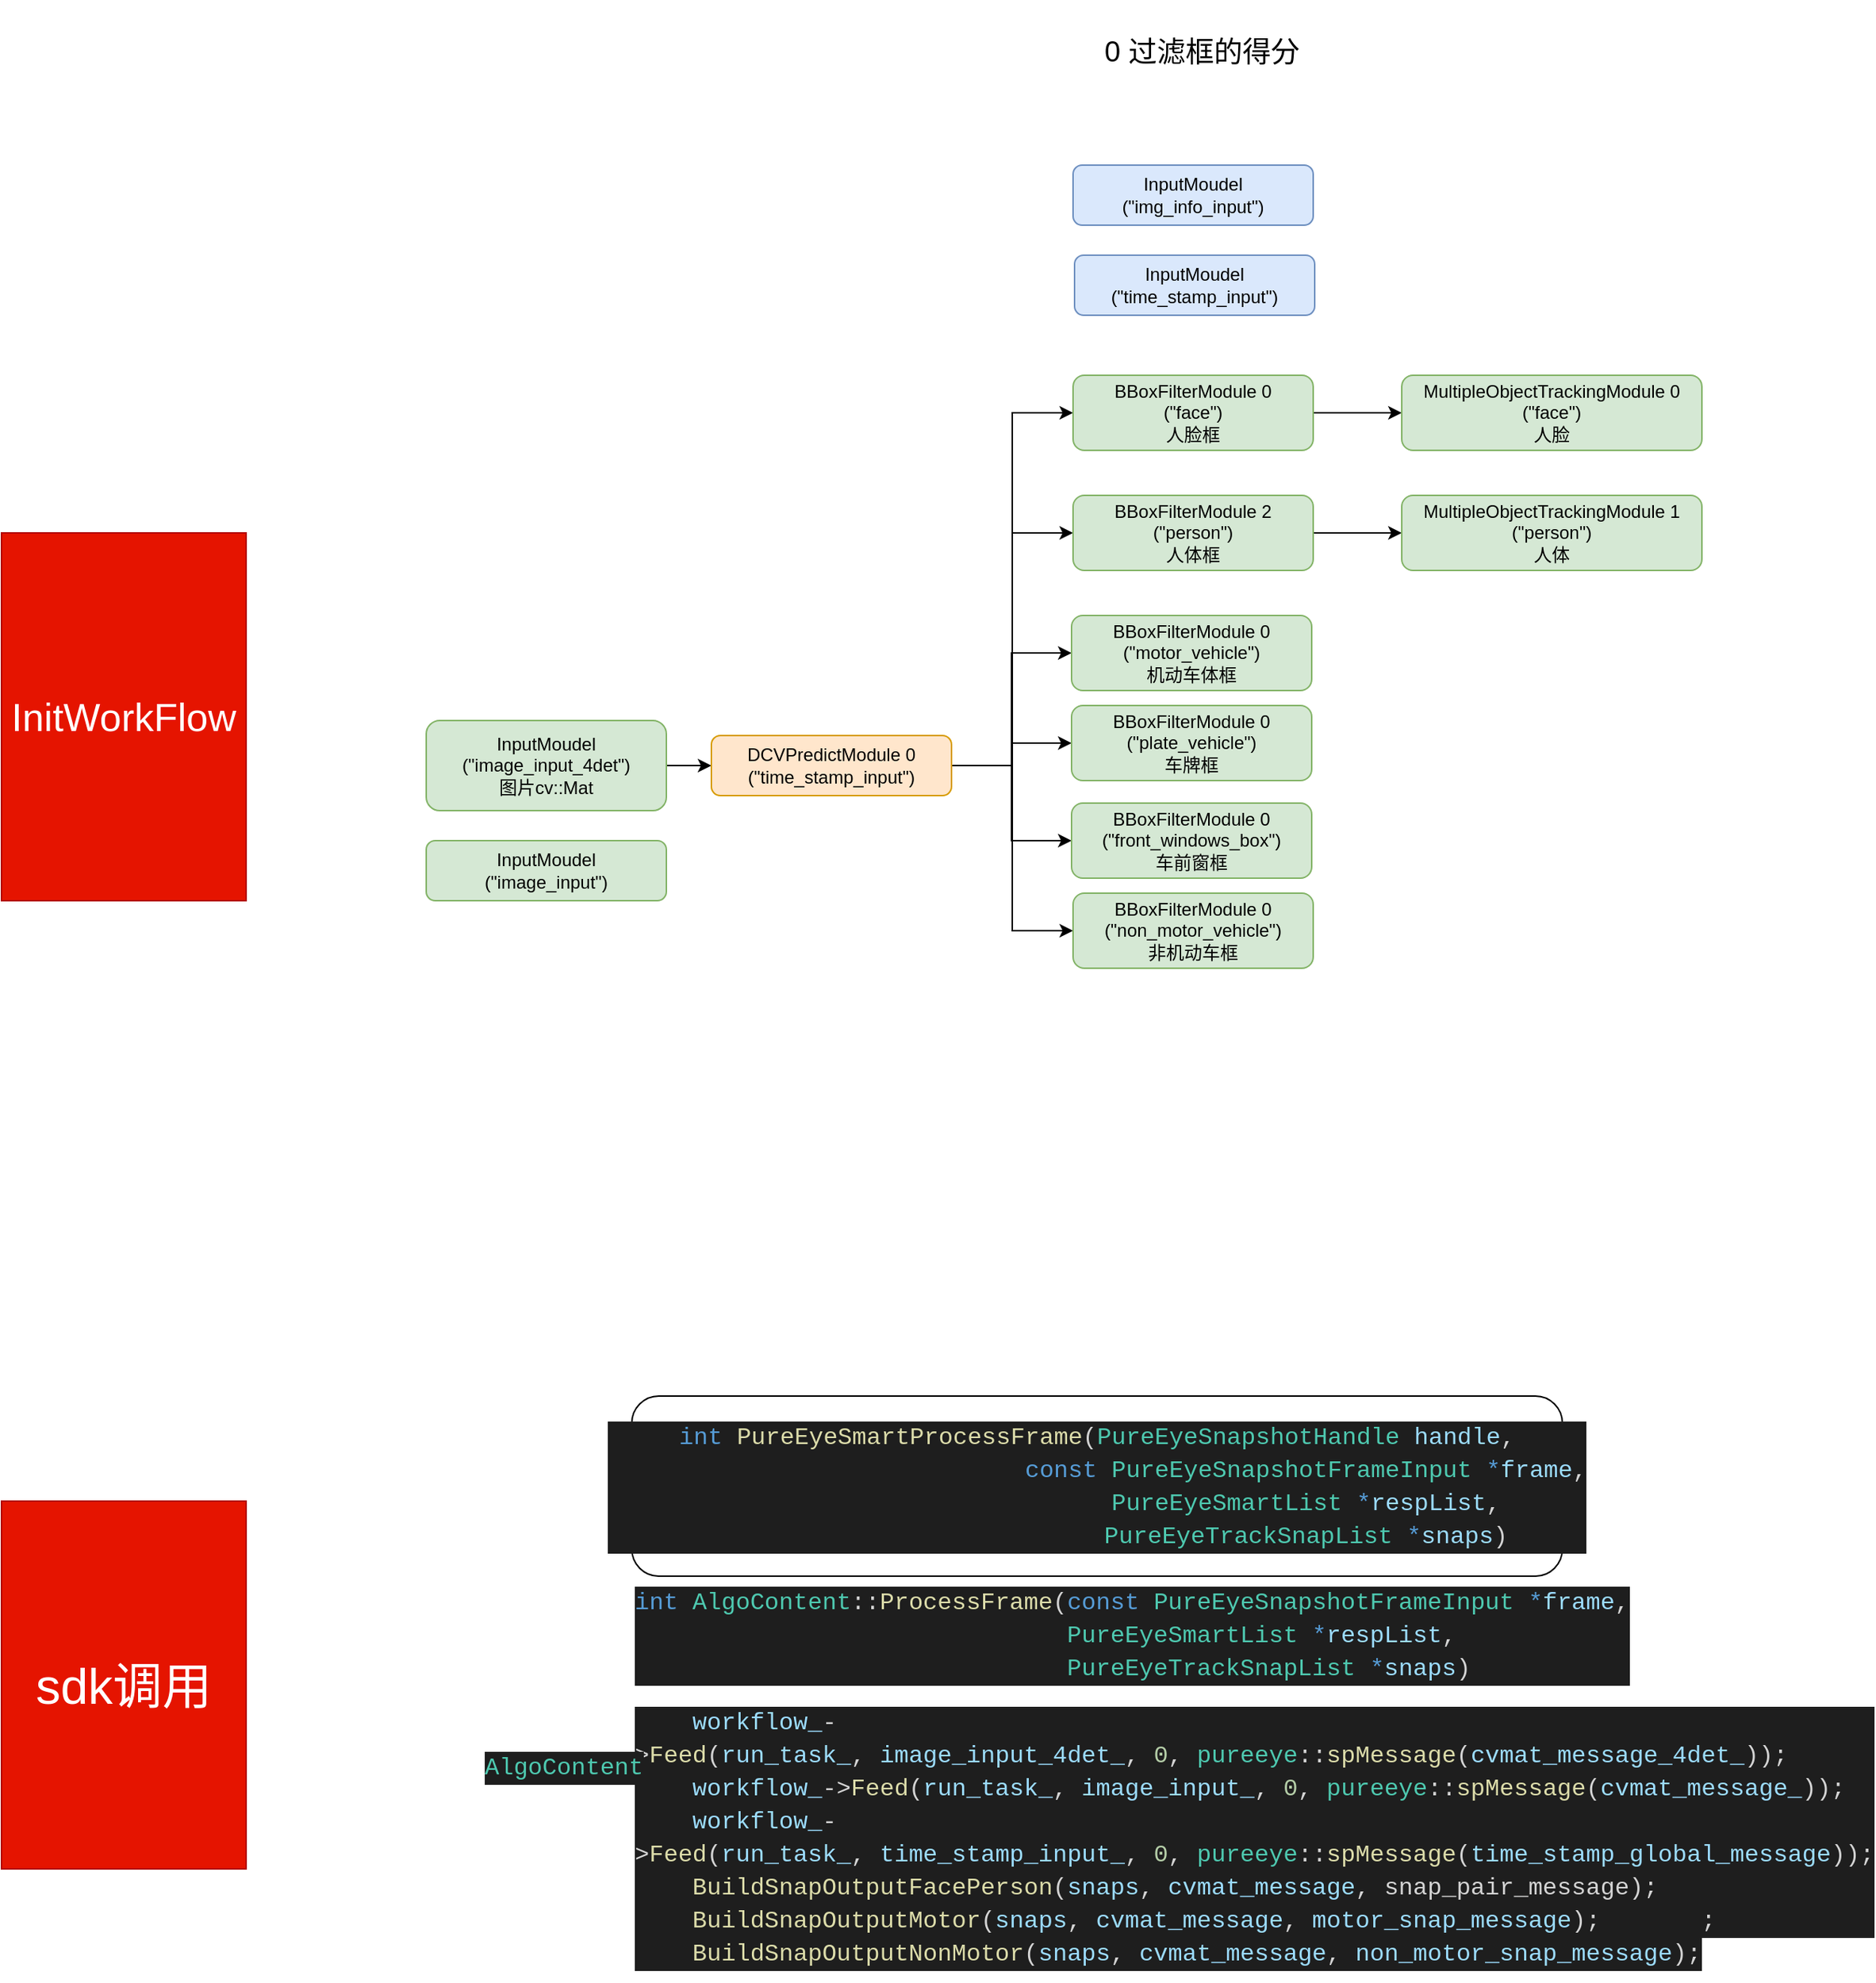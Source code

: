 <mxfile version="15.1.4" type="github">
  <diagram id="msuw9hYGAmnUWYRCktC_" name="Page-1">
    <mxGraphModel dx="3773" dy="2700" grid="1" gridSize="10" guides="1" tooltips="1" connect="1" arrows="1" fold="1" page="1" pageScale="1" pageWidth="827" pageHeight="1169" math="0" shadow="0">
      <root>
        <mxCell id="0" />
        <mxCell id="1" parent="0" />
        <mxCell id="NipPHCl-mKM_xc_7-Nwc-14" style="edgeStyle=orthogonalEdgeStyle;rounded=0;orthogonalLoop=1;jettySize=auto;html=1;" edge="1" parent="1" source="NipPHCl-mKM_xc_7-Nwc-1" target="NipPHCl-mKM_xc_7-Nwc-11">
          <mxGeometry relative="1" as="geometry" />
        </mxCell>
        <mxCell id="NipPHCl-mKM_xc_7-Nwc-1" value="&lt;div&gt;InputMoudel&lt;/div&gt;&lt;div&gt;(&quot;image_input_4det&quot;)&lt;/div&gt;&lt;div&gt;图片cv::Mat&lt;br&gt;&lt;/div&gt;" style="rounded=1;whiteSpace=wrap;html=1;fillColor=#d5e8d4;strokeColor=#82b366;" vertex="1" parent="1">
          <mxGeometry x="-130" y="420" width="160" height="60" as="geometry" />
        </mxCell>
        <mxCell id="NipPHCl-mKM_xc_7-Nwc-7" value="&lt;div&gt;InputMoudel&lt;/div&gt;&lt;div&gt;(&quot;image_input&quot;)&lt;/div&gt;" style="rounded=1;whiteSpace=wrap;html=1;fillColor=#d5e8d4;strokeColor=#82b366;" vertex="1" parent="1">
          <mxGeometry x="-130" y="500" width="160" height="40" as="geometry" />
        </mxCell>
        <mxCell id="NipPHCl-mKM_xc_7-Nwc-8" value="&lt;div&gt;InputMoudel&lt;/div&gt;&lt;div&gt;(&quot;img_info_input&quot;)&lt;/div&gt;" style="rounded=1;whiteSpace=wrap;html=1;fillColor=#dae8fc;strokeColor=#6c8ebf;" vertex="1" parent="1">
          <mxGeometry x="301" y="50" width="160" height="40" as="geometry" />
        </mxCell>
        <mxCell id="NipPHCl-mKM_xc_7-Nwc-9" value="&lt;div&gt;InputMoudel&lt;/div&gt;&lt;div&gt;(&quot;time_stamp_input&quot;)&lt;/div&gt;" style="rounded=1;whiteSpace=wrap;html=1;fillColor=#dae8fc;strokeColor=#6c8ebf;" vertex="1" parent="1">
          <mxGeometry x="302" y="110" width="160" height="40" as="geometry" />
        </mxCell>
        <mxCell id="NipPHCl-mKM_xc_7-Nwc-32" style="edgeStyle=orthogonalEdgeStyle;rounded=0;orthogonalLoop=1;jettySize=auto;html=1;entryX=0;entryY=0.5;entryDx=0;entryDy=0;fontSize=19;exitX=1;exitY=0.5;exitDx=0;exitDy=0;" edge="1" parent="1" source="NipPHCl-mKM_xc_7-Nwc-11" target="NipPHCl-mKM_xc_7-Nwc-26">
          <mxGeometry relative="1" as="geometry" />
        </mxCell>
        <mxCell id="NipPHCl-mKM_xc_7-Nwc-33" style="edgeStyle=orthogonalEdgeStyle;rounded=0;orthogonalLoop=1;jettySize=auto;html=1;entryX=0;entryY=0.5;entryDx=0;entryDy=0;fontSize=19;" edge="1" parent="1" source="NipPHCl-mKM_xc_7-Nwc-11" target="NipPHCl-mKM_xc_7-Nwc-25">
          <mxGeometry relative="1" as="geometry" />
        </mxCell>
        <mxCell id="NipPHCl-mKM_xc_7-Nwc-34" style="edgeStyle=orthogonalEdgeStyle;rounded=0;orthogonalLoop=1;jettySize=auto;html=1;entryX=0;entryY=0.5;entryDx=0;entryDy=0;fontSize=19;" edge="1" parent="1" source="NipPHCl-mKM_xc_7-Nwc-11" target="NipPHCl-mKM_xc_7-Nwc-27">
          <mxGeometry relative="1" as="geometry" />
        </mxCell>
        <mxCell id="NipPHCl-mKM_xc_7-Nwc-35" style="edgeStyle=orthogonalEdgeStyle;rounded=0;orthogonalLoop=1;jettySize=auto;html=1;entryX=0;entryY=0.5;entryDx=0;entryDy=0;fontSize=19;" edge="1" parent="1" source="NipPHCl-mKM_xc_7-Nwc-11" target="NipPHCl-mKM_xc_7-Nwc-30">
          <mxGeometry relative="1" as="geometry" />
        </mxCell>
        <mxCell id="NipPHCl-mKM_xc_7-Nwc-36" style="edgeStyle=orthogonalEdgeStyle;rounded=0;orthogonalLoop=1;jettySize=auto;html=1;entryX=0;entryY=0.5;entryDx=0;entryDy=0;fontSize=19;" edge="1" parent="1" source="NipPHCl-mKM_xc_7-Nwc-11" target="NipPHCl-mKM_xc_7-Nwc-29">
          <mxGeometry relative="1" as="geometry" />
        </mxCell>
        <mxCell id="NipPHCl-mKM_xc_7-Nwc-37" style="edgeStyle=orthogonalEdgeStyle;rounded=0;orthogonalLoop=1;jettySize=auto;html=1;entryX=0;entryY=0.5;entryDx=0;entryDy=0;fontSize=19;" edge="1" parent="1" source="NipPHCl-mKM_xc_7-Nwc-11" target="NipPHCl-mKM_xc_7-Nwc-28">
          <mxGeometry relative="1" as="geometry" />
        </mxCell>
        <mxCell id="NipPHCl-mKM_xc_7-Nwc-11" value="&lt;div&gt;DCVPredictModule 0 &lt;br&gt;&lt;/div&gt;&lt;div&gt;(&quot;time_stamp_input&quot;)&lt;/div&gt;" style="rounded=1;whiteSpace=wrap;html=1;fillColor=#ffe6cc;strokeColor=#d79b00;" vertex="1" parent="1">
          <mxGeometry x="60" y="430" width="160" height="40" as="geometry" />
        </mxCell>
        <mxCell id="NipPHCl-mKM_xc_7-Nwc-45" value="" style="edgeStyle=orthogonalEdgeStyle;rounded=0;orthogonalLoop=1;jettySize=auto;html=1;fontSize=19;" edge="1" parent="1" source="NipPHCl-mKM_xc_7-Nwc-25" target="NipPHCl-mKM_xc_7-Nwc-41">
          <mxGeometry relative="1" as="geometry" />
        </mxCell>
        <mxCell id="NipPHCl-mKM_xc_7-Nwc-25" value="&lt;div&gt;BBoxFilterModule 2&lt;br&gt;&lt;/div&gt;&lt;div&gt;(&quot;person&quot;)&lt;/div&gt;&lt;div&gt;人体框&lt;br&gt;&lt;/div&gt;" style="rounded=1;whiteSpace=wrap;html=1;fillColor=#d5e8d4;strokeColor=#82b366;" vertex="1" parent="1">
          <mxGeometry x="301" y="270" width="160" height="50" as="geometry" />
        </mxCell>
        <mxCell id="NipPHCl-mKM_xc_7-Nwc-44" style="edgeStyle=orthogonalEdgeStyle;rounded=0;orthogonalLoop=1;jettySize=auto;html=1;fontSize=19;entryX=0;entryY=0.5;entryDx=0;entryDy=0;" edge="1" parent="1" source="NipPHCl-mKM_xc_7-Nwc-26" target="NipPHCl-mKM_xc_7-Nwc-39">
          <mxGeometry relative="1" as="geometry">
            <mxPoint x="491" y="228" as="targetPoint" />
          </mxGeometry>
        </mxCell>
        <mxCell id="NipPHCl-mKM_xc_7-Nwc-26" value="&lt;div&gt;BBoxFilterModule 0&lt;br&gt;&lt;/div&gt;&lt;div&gt;(&quot;face&quot;)&lt;/div&gt;&lt;div&gt;人脸框&lt;br&gt;&lt;/div&gt;" style="rounded=1;whiteSpace=wrap;html=1;fillColor=#d5e8d4;strokeColor=#82b366;" vertex="1" parent="1">
          <mxGeometry x="301" y="190" width="160" height="50" as="geometry" />
        </mxCell>
        <mxCell id="NipPHCl-mKM_xc_7-Nwc-27" value="&lt;div&gt;BBoxFilterModule 0&lt;br&gt;&lt;/div&gt;&lt;div&gt;(&quot;motor_vehicle&quot;)&lt;/div&gt;&lt;div&gt;机动车体框&lt;br&gt;&lt;/div&gt;" style="rounded=1;whiteSpace=wrap;html=1;fillColor=#d5e8d4;strokeColor=#82b366;" vertex="1" parent="1">
          <mxGeometry x="300" y="350" width="160" height="50" as="geometry" />
        </mxCell>
        <mxCell id="NipPHCl-mKM_xc_7-Nwc-28" value="&lt;div&gt;BBoxFilterModule 0&lt;/div&gt;&lt;div&gt;(&quot;non_motor_vehicle&quot;)&lt;/div&gt;&lt;div&gt;非机动车框&lt;br&gt;&lt;/div&gt;" style="rounded=1;whiteSpace=wrap;html=1;fillColor=#d5e8d4;strokeColor=#82b366;" vertex="1" parent="1">
          <mxGeometry x="301" y="535" width="160" height="50" as="geometry" />
        </mxCell>
        <mxCell id="NipPHCl-mKM_xc_7-Nwc-29" value="&lt;div&gt;BBoxFilterModule 0&lt;/div&gt;&lt;div&gt;(&quot;front_windows_box&quot;)&lt;/div&gt;&lt;div&gt;车前窗框&lt;br&gt;&lt;/div&gt;" style="rounded=1;whiteSpace=wrap;html=1;fillColor=#d5e8d4;strokeColor=#82b366;" vertex="1" parent="1">
          <mxGeometry x="300" y="475" width="160" height="50" as="geometry" />
        </mxCell>
        <mxCell id="NipPHCl-mKM_xc_7-Nwc-30" value="&lt;div&gt;BBoxFilterModule 0&lt;/div&gt;&lt;div&gt;(&quot;plate_vehicle&quot;)&lt;/div&gt;&lt;div&gt;车牌框&lt;br&gt;&lt;/div&gt;" style="rounded=1;whiteSpace=wrap;html=1;fillColor=#d5e8d4;strokeColor=#82b366;" vertex="1" parent="1">
          <mxGeometry x="300" y="410" width="160" height="50" as="geometry" />
        </mxCell>
        <mxCell id="NipPHCl-mKM_xc_7-Nwc-31" value="&lt;div&gt;0 过滤框的得分&lt;/div&gt;" style="text;html=1;strokeColor=none;fillColor=none;align=left;verticalAlign=middle;whiteSpace=wrap;rounded=0;fontSize=19;" vertex="1" parent="1">
          <mxGeometry x="320" y="-60" width="140" height="70" as="geometry" />
        </mxCell>
        <mxCell id="NipPHCl-mKM_xc_7-Nwc-39" value="&lt;div&gt;MultipleObjectTrackingModule 0&lt;br&gt;&lt;/div&gt;&lt;div&gt;(&quot;face&quot;)&lt;/div&gt;&lt;div&gt;人脸&lt;br&gt;&lt;/div&gt;" style="rounded=1;whiteSpace=wrap;html=1;fillColor=#d5e8d4;strokeColor=#82b366;" vertex="1" parent="1">
          <mxGeometry x="520" y="190" width="200" height="50" as="geometry" />
        </mxCell>
        <mxCell id="NipPHCl-mKM_xc_7-Nwc-41" value="&lt;div&gt;MultipleObjectTrackingModule 1&lt;br&gt;&lt;/div&gt;&lt;div&gt;(&quot;person&quot;)&lt;/div&gt;&lt;div&gt;人体&lt;br&gt;&lt;/div&gt;" style="rounded=1;whiteSpace=wrap;html=1;fillColor=#d5e8d4;strokeColor=#82b366;" vertex="1" parent="1">
          <mxGeometry x="520" y="270" width="200" height="50" as="geometry" />
        </mxCell>
        <mxCell id="NipPHCl-mKM_xc_7-Nwc-62" value="&lt;font style=&quot;font-size: 26px&quot;&gt;InitWorkFlow&lt;/font&gt;" style="rounded=0;whiteSpace=wrap;html=1;fontSize=19;align=center;fillColor=#e51400;strokeColor=#B20000;fontColor=#ffffff;" vertex="1" parent="1">
          <mxGeometry x="-413" y="295" width="163" height="245" as="geometry" />
        </mxCell>
        <mxCell id="NipPHCl-mKM_xc_7-Nwc-64" value="&lt;div style=&quot;color: rgb(212 , 212 , 212) ; background-color: rgb(30 , 30 , 30) ; font-family: &amp;#34;consolas&amp;#34; , &amp;#34;courier new&amp;#34; , monospace ; font-weight: normal ; font-size: 16px ; line-height: 22px&quot;&gt;&lt;div&gt;&lt;div style=&quot;color: rgb(212 , 212 , 212) ; background-color: rgb(30 , 30 , 30) ; font-family: &amp;#34;consolas&amp;#34; , &amp;#34;courier new&amp;#34; , monospace ; font-weight: normal ; font-size: 16px ; line-height: 22px&quot;&gt;&lt;div&gt;&lt;span style=&quot;color: #569cd6&quot;&gt;int&lt;/span&gt;&lt;span style=&quot;color: #d4d4d4&quot;&gt;&amp;nbsp;&lt;/span&gt;&lt;span style=&quot;color: #dcdcaa&quot;&gt;PureEyeSmartProcessFrame&lt;/span&gt;&lt;span style=&quot;color: #d4d4d4&quot;&gt;(&lt;/span&gt;&lt;span style=&quot;color: #4ec9b0&quot;&gt;PureEyeSnapshotHandle&lt;/span&gt;&lt;span style=&quot;color: #d4d4d4&quot;&gt;&amp;nbsp;&lt;/span&gt;&lt;span style=&quot;color: #9cdcfe&quot;&gt;handle&lt;/span&gt;&lt;span style=&quot;color: #d4d4d4&quot;&gt;,&lt;/span&gt;&lt;/div&gt;&lt;div&gt;&lt;span style=&quot;color: #d4d4d4&quot;&gt;&amp;nbsp;&amp;nbsp;&amp;nbsp;&amp;nbsp;&amp;nbsp;&amp;nbsp;&amp;nbsp;&amp;nbsp;&amp;nbsp;&amp;nbsp;&amp;nbsp;&amp;nbsp;&amp;nbsp;&amp;nbsp;&amp;nbsp;&amp;nbsp;&amp;nbsp;&amp;nbsp;&amp;nbsp;&amp;nbsp;&amp;nbsp;&amp;nbsp;&amp;nbsp;&amp;nbsp;&amp;nbsp;&amp;nbsp;&amp;nbsp;&amp;nbsp;&amp;nbsp;&lt;/span&gt;&lt;span style=&quot;color: #569cd6&quot;&gt;const&lt;/span&gt;&lt;span style=&quot;color: #d4d4d4&quot;&gt;&amp;nbsp;&lt;/span&gt;&lt;span style=&quot;color: #4ec9b0&quot;&gt;PureEyeSnapshotFrameInput&lt;/span&gt;&lt;span style=&quot;color: #d4d4d4&quot;&gt;&amp;nbsp;&lt;/span&gt;&lt;span style=&quot;color: #569cd6&quot;&gt;*&lt;/span&gt;&lt;span style=&quot;color: #9cdcfe&quot;&gt;frame&lt;/span&gt;&lt;span style=&quot;color: #d4d4d4&quot;&gt;,&lt;/span&gt;&lt;/div&gt;&lt;div&gt;&lt;span style=&quot;color: #d4d4d4&quot;&gt;&amp;nbsp;&amp;nbsp;&amp;nbsp;&amp;nbsp;&amp;nbsp;&amp;nbsp;&amp;nbsp;&amp;nbsp;&amp;nbsp;&amp;nbsp;&amp;nbsp;&amp;nbsp;&amp;nbsp;&amp;nbsp;&amp;nbsp;&amp;nbsp;&amp;nbsp;&amp;nbsp;&amp;nbsp;&amp;nbsp;&amp;nbsp;&amp;nbsp;&amp;nbsp;&amp;nbsp;&amp;nbsp;&amp;nbsp;&amp;nbsp;&amp;nbsp;&amp;nbsp;&lt;/span&gt;&lt;span style=&quot;color: #4ec9b0&quot;&gt;PureEyeSmartList&lt;/span&gt;&lt;span style=&quot;color: #d4d4d4&quot;&gt;&amp;nbsp;&lt;/span&gt;&lt;span style=&quot;color: #569cd6&quot;&gt;*&lt;/span&gt;&lt;span style=&quot;color: #9cdcfe&quot;&gt;respList&lt;/span&gt;&lt;span style=&quot;color: #d4d4d4&quot;&gt;,&lt;/span&gt;&lt;/div&gt;&lt;div&gt;&lt;span style=&quot;color: #d4d4d4&quot;&gt;&amp;nbsp;&amp;nbsp;&amp;nbsp;&amp;nbsp;&amp;nbsp;&amp;nbsp;&amp;nbsp;&amp;nbsp;&amp;nbsp;&amp;nbsp;&amp;nbsp;&amp;nbsp;&amp;nbsp;&amp;nbsp;&amp;nbsp;&amp;nbsp;&amp;nbsp;&amp;nbsp;&amp;nbsp;&amp;nbsp;&amp;nbsp;&amp;nbsp;&amp;nbsp;&amp;nbsp;&amp;nbsp;&amp;nbsp;&amp;nbsp;&amp;nbsp;&amp;nbsp;&lt;/span&gt;&lt;span style=&quot;color: #4ec9b0&quot;&gt;PureEyeTrackSnapList&lt;/span&gt;&lt;span style=&quot;color: #d4d4d4&quot;&gt;&amp;nbsp;&lt;/span&gt;&lt;span style=&quot;color: #569cd6&quot;&gt;*&lt;/span&gt;&lt;span style=&quot;color: #9cdcfe&quot;&gt;snaps&lt;/span&gt;&lt;span style=&quot;color: #d4d4d4&quot;&gt;)&lt;/span&gt;&lt;/div&gt;&lt;/div&gt;&lt;/div&gt;&lt;/div&gt;" style="rounded=1;whiteSpace=wrap;html=1;fontSize=19;align=center;" vertex="1" parent="1">
          <mxGeometry x="7" y="870" width="620" height="120" as="geometry" />
        </mxCell>
        <mxCell id="NipPHCl-mKM_xc_7-Nwc-65" value="&lt;div style=&quot;color: rgb(212, 212, 212); background-color: rgb(30, 30, 30); font-family: &amp;quot;consolas&amp;quot;, &amp;quot;courier new&amp;quot;, monospace; font-weight: normal; font-size: 16px; line-height: 22px;&quot;&gt;&lt;div&gt;&lt;span style=&quot;color: #569cd6&quot;&gt;int&lt;/span&gt;&lt;span style=&quot;color: #d4d4d4&quot;&gt;&amp;nbsp;&lt;/span&gt;&lt;span style=&quot;color: #4ec9b0&quot;&gt;AlgoContent&lt;/span&gt;&lt;span style=&quot;color: #d4d4d4&quot;&gt;::&lt;/span&gt;&lt;span style=&quot;color: #dcdcaa&quot;&gt;ProcessFrame&lt;/span&gt;&lt;span style=&quot;color: #d4d4d4&quot;&gt;(&lt;/span&gt;&lt;span style=&quot;color: #569cd6&quot;&gt;const&lt;/span&gt;&lt;span style=&quot;color: #d4d4d4&quot;&gt;&amp;nbsp;&lt;/span&gt;&lt;span style=&quot;color: #4ec9b0&quot;&gt;PureEyeSnapshotFrameInput&lt;/span&gt;&lt;span style=&quot;color: #d4d4d4&quot;&gt;&amp;nbsp;&lt;/span&gt;&lt;span style=&quot;color: #569cd6&quot;&gt;*&lt;/span&gt;&lt;span style=&quot;color: #9cdcfe&quot;&gt;frame&lt;/span&gt;&lt;span style=&quot;color: #d4d4d4&quot;&gt;,&lt;/span&gt;&lt;/div&gt;&lt;div&gt;&lt;span style=&quot;color: #d4d4d4&quot;&gt;&amp;nbsp;&amp;nbsp;&amp;nbsp;&amp;nbsp;&amp;nbsp;&amp;nbsp;&amp;nbsp;&amp;nbsp;&amp;nbsp;&amp;nbsp;&amp;nbsp;&amp;nbsp;&amp;nbsp;&amp;nbsp;&amp;nbsp;&amp;nbsp;&amp;nbsp;&amp;nbsp;&amp;nbsp;&amp;nbsp;&amp;nbsp;&amp;nbsp;&amp;nbsp;&amp;nbsp;&amp;nbsp;&amp;nbsp;&amp;nbsp;&amp;nbsp;&amp;nbsp;&amp;nbsp;&lt;/span&gt;&lt;span style=&quot;color: #4ec9b0&quot;&gt;PureEyeSmartList&lt;/span&gt;&lt;span style=&quot;color: #d4d4d4&quot;&gt;&amp;nbsp;&lt;/span&gt;&lt;span style=&quot;color: #569cd6&quot;&gt;*&lt;/span&gt;&lt;span style=&quot;color: #9cdcfe&quot;&gt;respList&lt;/span&gt;&lt;span style=&quot;color: #d4d4d4&quot;&gt;,&lt;/span&gt;&lt;/div&gt;&lt;div&gt;&lt;span style=&quot;color: #d4d4d4&quot;&gt;&amp;nbsp;&amp;nbsp;&amp;nbsp;&amp;nbsp;&amp;nbsp;&amp;nbsp;&amp;nbsp;&amp;nbsp;&amp;nbsp;&amp;nbsp;&amp;nbsp;&amp;nbsp;&amp;nbsp;&amp;nbsp;&amp;nbsp;&amp;nbsp;&amp;nbsp;&amp;nbsp;&amp;nbsp;&amp;nbsp;&amp;nbsp;&amp;nbsp;&amp;nbsp;&amp;nbsp;&amp;nbsp;&amp;nbsp;&amp;nbsp;&amp;nbsp;&amp;nbsp;&amp;nbsp;&lt;/span&gt;&lt;span style=&quot;color: #4ec9b0&quot;&gt;PureEyeTrackSnapList&lt;/span&gt;&lt;span style=&quot;color: #d4d4d4&quot;&gt;&amp;nbsp;&lt;/span&gt;&lt;span style=&quot;color: #569cd6&quot;&gt;*&lt;/span&gt;&lt;span style=&quot;color: #9cdcfe&quot;&gt;snaps&lt;/span&gt;&lt;span style=&quot;color: #d4d4d4&quot;&gt;)&lt;/span&gt;&lt;/div&gt;&lt;div&gt;&lt;span style=&quot;color: #d4d4d4&quot;&gt;&lt;/span&gt;&lt;/div&gt;&lt;/div&gt;" style="text;whiteSpace=wrap;html=1;fontSize=19;" vertex="1" parent="1">
          <mxGeometry x="7" y="990" width="550" height="80" as="geometry" />
        </mxCell>
        <mxCell id="NipPHCl-mKM_xc_7-Nwc-66" value="&lt;div style=&quot;color: rgb(212, 212, 212); background-color: rgb(30, 30, 30); font-family: &amp;quot;consolas&amp;quot;, &amp;quot;courier new&amp;quot;, monospace; font-weight: normal; font-size: 16px; line-height: 22px;&quot;&gt;&lt;div&gt;&lt;span style=&quot;color: #d4d4d4&quot;&gt;&amp;nbsp;&amp;nbsp;&amp;nbsp;&amp;nbsp;&lt;/span&gt;&lt;span style=&quot;color: #9cdcfe&quot;&gt;workflow_&lt;/span&gt;&lt;span style=&quot;color: #d4d4d4&quot;&gt;-&amp;gt;&lt;/span&gt;&lt;span style=&quot;color: #dcdcaa&quot;&gt;Feed&lt;/span&gt;&lt;span style=&quot;color: #d4d4d4&quot;&gt;(&lt;/span&gt;&lt;span style=&quot;color: #9cdcfe&quot;&gt;run_task_&lt;/span&gt;&lt;span style=&quot;color: #d4d4d4&quot;&gt;,&amp;nbsp;&lt;/span&gt;&lt;span style=&quot;color: #9cdcfe&quot;&gt;image_input_4det_&lt;/span&gt;&lt;span style=&quot;color: #d4d4d4&quot;&gt;,&amp;nbsp;&lt;/span&gt;&lt;span style=&quot;color: #b5cea8&quot;&gt;0&lt;/span&gt;&lt;span style=&quot;color: #d4d4d4&quot;&gt;,&amp;nbsp;&lt;/span&gt;&lt;span style=&quot;color: #4ec9b0&quot;&gt;pureeye&lt;/span&gt;&lt;span style=&quot;color: #d4d4d4&quot;&gt;::&lt;/span&gt;&lt;span style=&quot;color: #dcdcaa&quot;&gt;spMessage&lt;/span&gt;&lt;span style=&quot;color: #d4d4d4&quot;&gt;(&lt;/span&gt;&lt;span style=&quot;color: #9cdcfe&quot;&gt;cvmat_message_4det_&lt;/span&gt;&lt;span style=&quot;color: #d4d4d4&quot;&gt;));&lt;/span&gt;&lt;/div&gt;&lt;div&gt;&lt;span style=&quot;color: #d4d4d4&quot;&gt;&amp;nbsp;&amp;nbsp;&amp;nbsp;&amp;nbsp;&lt;/span&gt;&lt;span style=&quot;color: #9cdcfe&quot;&gt;workflow_&lt;/span&gt;&lt;span style=&quot;color: #d4d4d4&quot;&gt;-&amp;gt;&lt;/span&gt;&lt;span style=&quot;color: #dcdcaa&quot;&gt;Feed&lt;/span&gt;&lt;span style=&quot;color: #d4d4d4&quot;&gt;(&lt;/span&gt;&lt;span style=&quot;color: #9cdcfe&quot;&gt;run_task_&lt;/span&gt;&lt;span style=&quot;color: #d4d4d4&quot;&gt;,&amp;nbsp;&lt;/span&gt;&lt;span style=&quot;color: #9cdcfe&quot;&gt;image_input_&lt;/span&gt;&lt;span style=&quot;color: #d4d4d4&quot;&gt;,&amp;nbsp;&lt;/span&gt;&lt;span style=&quot;color: #b5cea8&quot;&gt;0&lt;/span&gt;&lt;span style=&quot;color: #d4d4d4&quot;&gt;,&amp;nbsp;&lt;/span&gt;&lt;span style=&quot;color: #4ec9b0&quot;&gt;pureeye&lt;/span&gt;&lt;span style=&quot;color: #d4d4d4&quot;&gt;::&lt;/span&gt;&lt;span style=&quot;color: #dcdcaa&quot;&gt;spMessage&lt;/span&gt;&lt;span style=&quot;color: #d4d4d4&quot;&gt;(&lt;/span&gt;&lt;span style=&quot;color: #9cdcfe&quot;&gt;cvmat_message_&lt;/span&gt;&lt;span style=&quot;color: #d4d4d4&quot;&gt;));&lt;/span&gt;&lt;/div&gt;&lt;div&gt;&lt;span style=&quot;color: #d4d4d4&quot;&gt;&amp;nbsp;&amp;nbsp;&amp;nbsp;&amp;nbsp;&lt;/span&gt;&lt;span style=&quot;color: #9cdcfe&quot;&gt;workflow_&lt;/span&gt;&lt;span style=&quot;color: #d4d4d4&quot;&gt;-&amp;gt;&lt;/span&gt;&lt;span style=&quot;color: #dcdcaa&quot;&gt;Feed&lt;/span&gt;&lt;span style=&quot;color: #d4d4d4&quot;&gt;(&lt;/span&gt;&lt;span style=&quot;color: #9cdcfe&quot;&gt;run_task_&lt;/span&gt;&lt;span style=&quot;color: #d4d4d4&quot;&gt;,&amp;nbsp;&lt;/span&gt;&lt;span style=&quot;color: #9cdcfe&quot;&gt;time_stamp_input_&lt;/span&gt;&lt;span style=&quot;color: #d4d4d4&quot;&gt;,&amp;nbsp;&lt;/span&gt;&lt;span style=&quot;color: #b5cea8&quot;&gt;0&lt;/span&gt;&lt;span style=&quot;color: #d4d4d4&quot;&gt;,&amp;nbsp;&lt;/span&gt;&lt;span style=&quot;color: #4ec9b0&quot;&gt;pureeye&lt;/span&gt;&lt;span style=&quot;color: #d4d4d4&quot;&gt;::&lt;/span&gt;&lt;span style=&quot;color: #dcdcaa&quot;&gt;spMessage&lt;/span&gt;&lt;span style=&quot;color: #d4d4d4&quot;&gt;(&lt;/span&gt;&lt;span style=&quot;color: #9cdcfe&quot;&gt;time_stamp_global_message&lt;/span&gt;&lt;span style=&quot;color: #d4d4d4&quot;&gt;));&lt;/span&gt;&lt;/div&gt;&lt;div&gt;&lt;span style=&quot;color: #d4d4d4&quot;&gt;&amp;nbsp;&amp;nbsp;&amp;nbsp;&amp;nbsp;&lt;/span&gt;&lt;span style=&quot;color: #9cdcfe&quot;&gt;workflow_&lt;/span&gt;&lt;span style=&quot;color: #d4d4d4&quot;&gt;-&amp;gt;&lt;/span&gt;&lt;span style=&quot;color: #dcdcaa&quot;&gt;Feed&lt;/span&gt;&lt;span style=&quot;color: #d4d4d4&quot;&gt;(&lt;/span&gt;&lt;span style=&quot;color: #9cdcfe&quot;&gt;run_task_&lt;/span&gt;&lt;span style=&quot;color: #d4d4d4&quot;&gt;,&amp;nbsp;&lt;/span&gt;&lt;span style=&quot;color: #9cdcfe&quot;&gt;img_info_input_&lt;/span&gt;&lt;span style=&quot;color: #d4d4d4&quot;&gt;,&amp;nbsp;&lt;/span&gt;&lt;span style=&quot;color: #b5cea8&quot;&gt;0&lt;/span&gt;&lt;span style=&quot;color: #d4d4d4&quot;&gt;,&amp;nbsp;&lt;/span&gt;&lt;span style=&quot;color: #4ec9b0&quot;&gt;pureeye&lt;/span&gt;&lt;span style=&quot;color: #d4d4d4&quot;&gt;::&lt;/span&gt;&lt;span style=&quot;color: #dcdcaa&quot;&gt;spMessage&lt;/span&gt;&lt;span style=&quot;color: #d4d4d4&quot;&gt;(&lt;/span&gt;&lt;span style=&quot;color: #9cdcfe&quot;&gt;img_info_message&lt;/span&gt;&lt;span style=&quot;color: #d4d4d4&quot;&gt;));&lt;/span&gt;&lt;/div&gt;&lt;div&gt;&lt;span style=&quot;color: #d4d4d4&quot;&gt;&lt;/span&gt;&lt;/div&gt;&lt;/div&gt;" style="text;whiteSpace=wrap;html=1;fontSize=19;" vertex="1" parent="1">
          <mxGeometry x="7" y="1070" width="550" height="100" as="geometry" />
        </mxCell>
        <mxCell id="NipPHCl-mKM_xc_7-Nwc-67" value="&lt;div style=&quot;color: rgb(212, 212, 212); background-color: rgb(30, 30, 30); font-family: &amp;quot;consolas&amp;quot;, &amp;quot;courier new&amp;quot;, monospace; font-weight: normal; font-size: 16px; line-height: 22px;&quot;&gt;&lt;div&gt;&lt;span style=&quot;color: #d4d4d4&quot;&gt;&amp;nbsp;&amp;nbsp;&amp;nbsp;&amp;nbsp;&lt;/span&gt;&lt;span style=&quot;color: #dcdcaa&quot;&gt;BuildSnapOutputFacePerson&lt;/span&gt;&lt;span style=&quot;color: #d4d4d4&quot;&gt;(&lt;/span&gt;&lt;span style=&quot;color: #9cdcfe&quot;&gt;snaps&lt;/span&gt;&lt;span style=&quot;color: #d4d4d4&quot;&gt;,&amp;nbsp;&lt;/span&gt;&lt;span style=&quot;color: #9cdcfe&quot;&gt;cvmat_message&lt;/span&gt;&lt;span style=&quot;color: #d4d4d4&quot;&gt;,&amp;nbsp;snap_pair_message);&lt;/span&gt;&lt;/div&gt;&lt;div&gt;&lt;span style=&quot;color: #d4d4d4&quot;&gt;&amp;nbsp;&amp;nbsp;&amp;nbsp;&amp;nbsp;&lt;/span&gt;&lt;span style=&quot;color: #dcdcaa&quot;&gt;BuildSnapOutputMotor&lt;/span&gt;&lt;span style=&quot;color: #d4d4d4&quot;&gt;(&lt;/span&gt;&lt;span style=&quot;color: #9cdcfe&quot;&gt;snaps&lt;/span&gt;&lt;span style=&quot;color: #d4d4d4&quot;&gt;,&amp;nbsp;&lt;/span&gt;&lt;span style=&quot;color: #9cdcfe&quot;&gt;cvmat_message&lt;/span&gt;&lt;span style=&quot;color: #d4d4d4&quot;&gt;,&amp;nbsp;&lt;/span&gt;&lt;span style=&quot;color: #9cdcfe&quot;&gt;motor_snap_message&lt;/span&gt;&lt;span style=&quot;color: #d4d4d4&quot;&gt;);&lt;/span&gt;&lt;/div&gt;&lt;div&gt;&lt;span style=&quot;color: #d4d4d4&quot;&gt;&amp;nbsp;&amp;nbsp;&amp;nbsp;&amp;nbsp;&lt;/span&gt;&lt;span style=&quot;color: #dcdcaa&quot;&gt;BuildSnapOutputNonMotor&lt;/span&gt;&lt;span style=&quot;color: #d4d4d4&quot;&gt;(&lt;/span&gt;&lt;span style=&quot;color: #9cdcfe&quot;&gt;snaps&lt;/span&gt;&lt;span style=&quot;color: #d4d4d4&quot;&gt;,&amp;nbsp;&lt;/span&gt;&lt;span style=&quot;color: #9cdcfe&quot;&gt;cvmat_message&lt;/span&gt;&lt;span style=&quot;color: #d4d4d4&quot;&gt;,&amp;nbsp;&lt;/span&gt;&lt;span style=&quot;color: #9cdcfe&quot;&gt;non_motor_snap_message&lt;/span&gt;&lt;span style=&quot;color: #d4d4d4&quot;&gt;);&lt;/span&gt;&lt;/div&gt;&lt;div&gt;&lt;span style=&quot;color: #d4d4d4&quot;&gt;&lt;/span&gt;&lt;/div&gt;&lt;/div&gt;" style="text;whiteSpace=wrap;html=1;fontSize=19;" vertex="1" parent="1">
          <mxGeometry x="7" y="1180" width="550" height="80" as="geometry" />
        </mxCell>
        <mxCell id="NipPHCl-mKM_xc_7-Nwc-68" value="&lt;div style=&quot;color: rgb(212, 212, 212); background-color: rgb(30, 30, 30); font-family: &amp;quot;consolas&amp;quot;, &amp;quot;courier new&amp;quot;, monospace; font-weight: normal; font-size: 16px; line-height: 22px;&quot;&gt;&lt;div&gt;&lt;span style=&quot;color: #4ec9b0&quot;&gt;AlgoContent&lt;/span&gt;&lt;/div&gt;&lt;/div&gt;" style="text;whiteSpace=wrap;html=1;fontSize=19;" vertex="1" parent="1">
          <mxGeometry x="-93" y="1100" width="120" height="40" as="geometry" />
        </mxCell>
        <mxCell id="NipPHCl-mKM_xc_7-Nwc-69" value="&lt;div style=&quot;font-size: 33px;&quot;&gt;sdk调用&lt;/div&gt;" style="rounded=0;whiteSpace=wrap;html=1;fontSize=33;align=center;fillColor=#e51400;strokeColor=#B20000;fontColor=#ffffff;" vertex="1" parent="1">
          <mxGeometry x="-413" y="940" width="163" height="245" as="geometry" />
        </mxCell>
      </root>
    </mxGraphModel>
  </diagram>
</mxfile>
